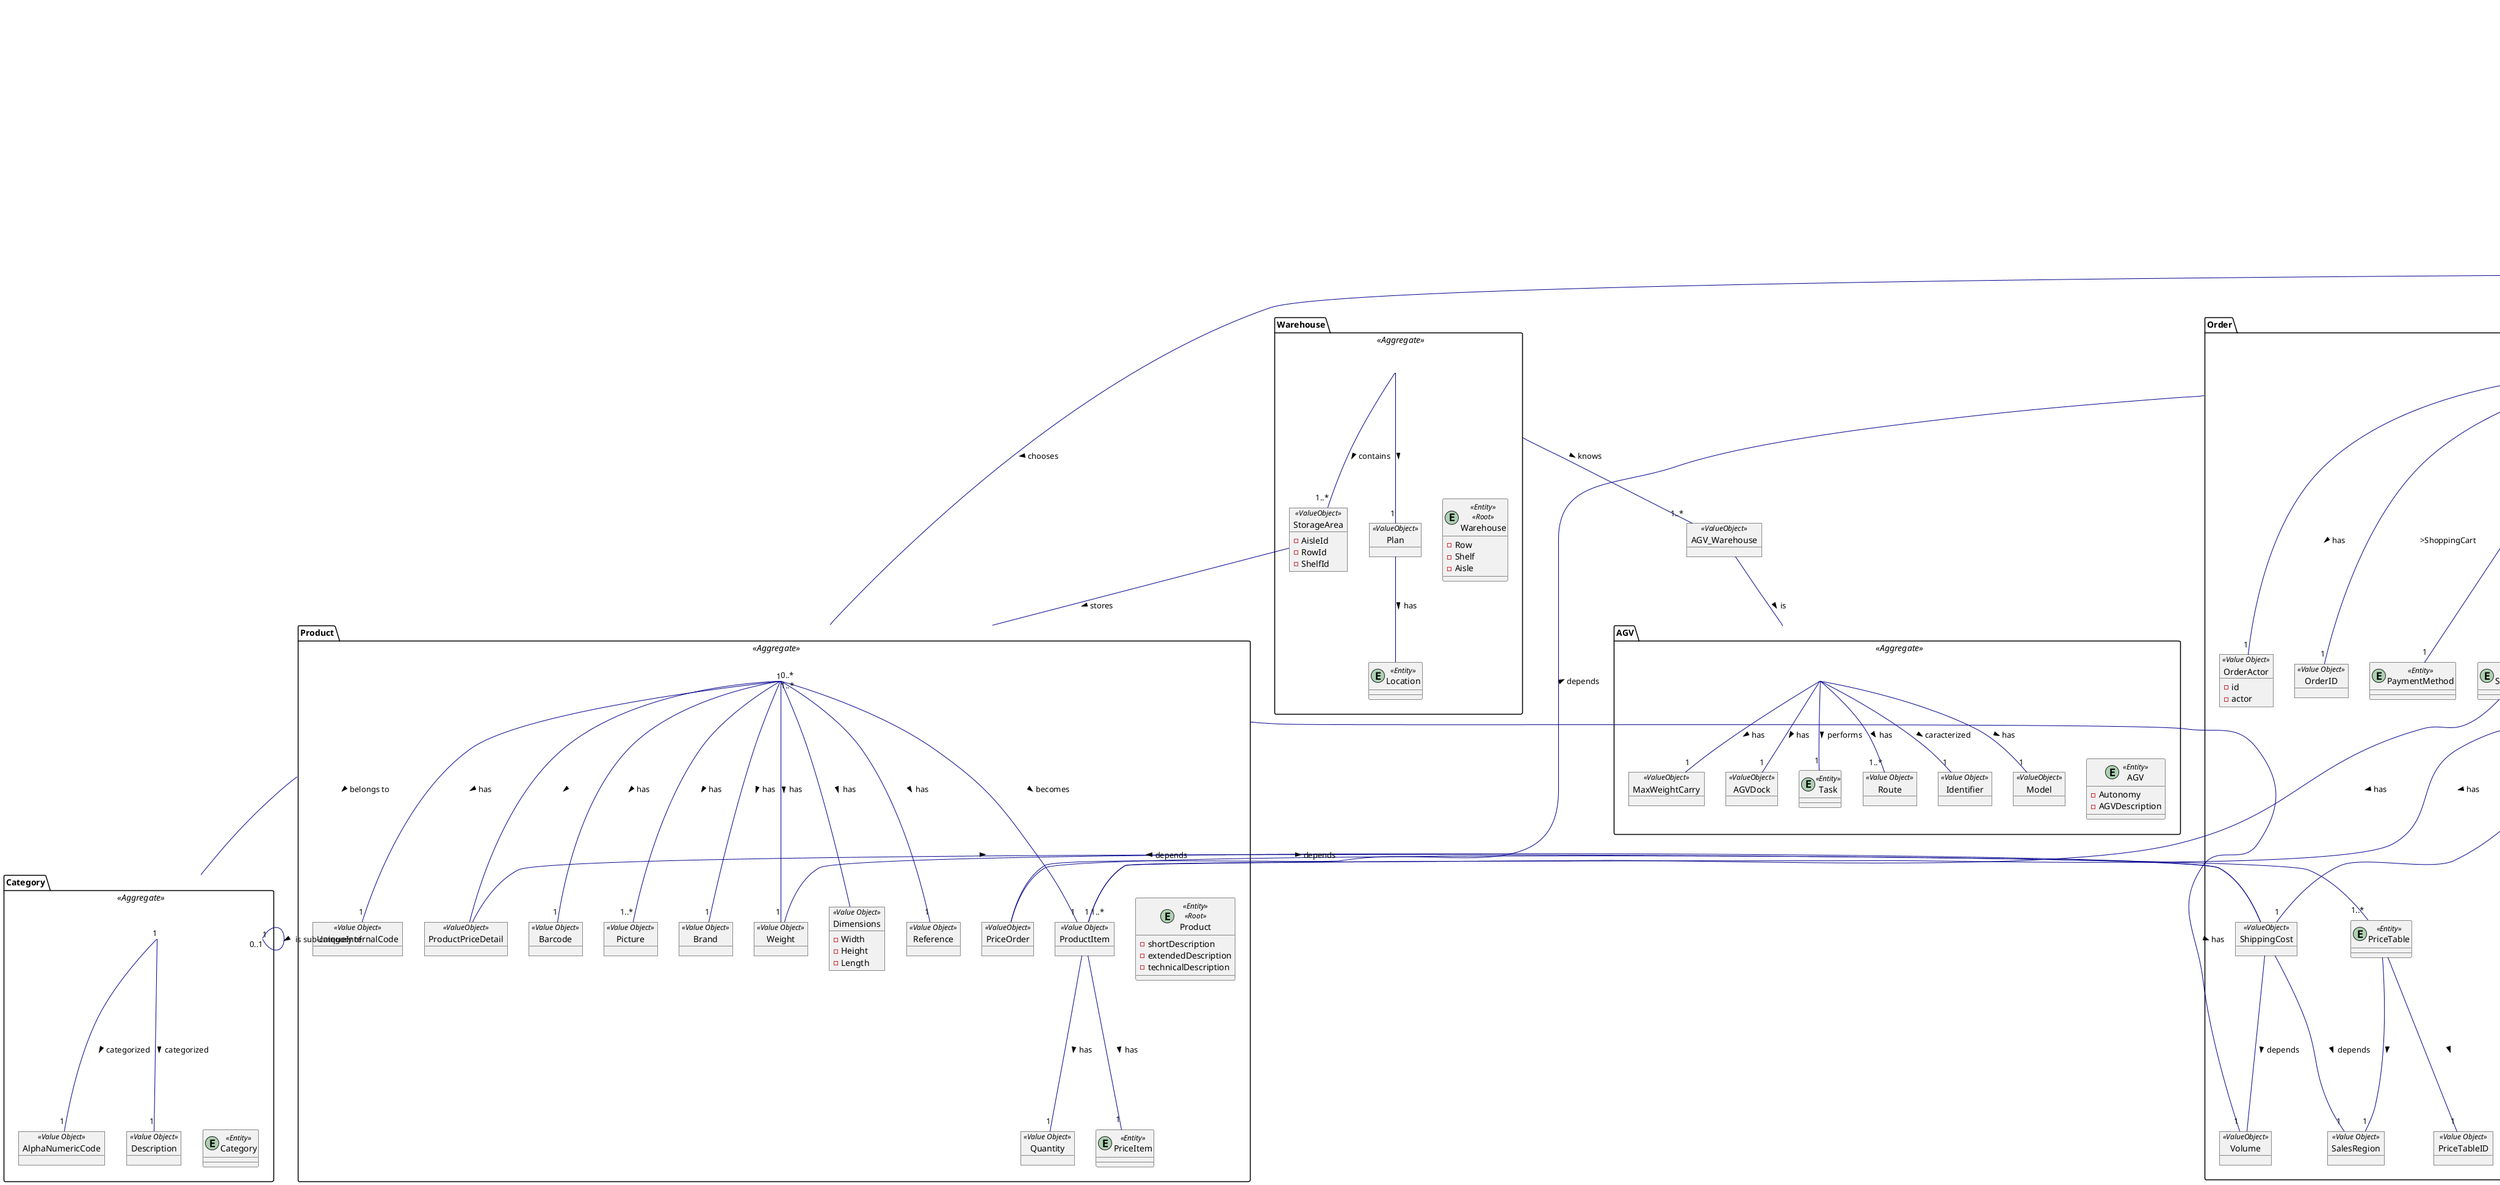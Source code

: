 @startuml
skinparam object {
ArrowColor DarkBlue
}

skinparam stereotypeCBackgroundColor LightBlue


package Category <<Aggregate>> {
    entity Category <<Entity>>

    object AlphaNumericCode <<Value Object>>

    object Description <<Value Object>>
}


package Product <<Aggregate>>{

entity Product <<Entity>> <<Root>> {
- shortDescription
- extendedDescription
- technicalDescription
}

object ProductPriceDetail <<ValueObject>>

object PriceOrder <<ValueObject>>

object Barcode <<Value Object>>

object Picture <<Value Object>>

object Brand <<Value Object>>

object ProductItem <<Value Object>>

object Quantity <<Value Object>>

entity PriceItem <<Entity>>

object Weight <<Value Object>>

object Dimensions <<Value Object>>{
- Width
- Height
- Length
}

object Reference <<Value Object>>

object UniqueInternalCode <<Value Object>>
}

/' OrderManagement '/
package Order <<Aggregate>>{
entity Order <<Entity>> <<Root>>{
- DateTime
}

object OrderActor <<Value Object>>{
- id
- actor
}

object LineOrder <<Value Object>>{
- PriceWithoutTax
}

entity PriceTable <<Entity>>

object PriceTableID <<Value Object>>

object SalesRegion <<Value Object>>

object OrderID <<Value Object>>

entity ShoppingCart <<Entity>>

entity PaymentMethod <<Entity>>

object ShippingCost <<ValueObject>>

object Volume <<ValueObject>>


   entity ShippingMethod <<Entity>>{
    -Type
    }

     object Status <<Value Object>>
}


package Customer <<Aggregate>>{
entity Customer <<Entity>> <<Root>>{
- CustomerID
}

object PhoneNumber <<Value Object>>

object EmailAddress <<Value Object>>

object Name <<Value Object>>

object Gender <<Value Object>>

entity PostalAddress <<ValueObject>> {
- street
- doorNumber
- city
- country
- postalCode
}

object BirthDate <<Value Object>>

object VATIdentifier <<Value Object>>

}


/' WarehouseManagement '/
 package Warehouse <<Aggregate>>{

 entity Warehouse <<Entity>> <<Root>>{
     -Row
     -Shelf
     -Aisle
     }

    object Plan <<ValueObject>>

    entity Location <<Entity>>

     object StorageArea <<ValueObject>> {
         -AisleId
         -RowId
         -ShelfId
         }

 }

 object AGV_Warehouse <<ValueObject>>

package AGV <<Aggregate>>{
 entity AGV <<Entity>>{
     -Autonomy
     -AGVDescription
     }

     object Route <<Value Object>>

     object Identifier <<Value Object>>

     object Model <<ValueObject>>

     object MaxWeightCarry <<ValueObject>>

     object AGVDock <<ValueObject>>

     entity Task <<Entity>>
}


/' Survey '/
package Survey <<Aggregate>>{

    Entity Survey <<Entity>> {
    }

object SurveyAlphaNumericCode <<ValueObject>>

object SurveyDescription <<ValueObject>>

object SurveyPeriod <<ValueObject>>

object SurveyRule <<ValueObject>>

object Topic <<ValueObject>>

}
object GeneralQuestions  <<ValueObject>>
/'Question'/
package Question <<Aggregate>>{
entity Question <<Entity>>

entity Answer <<Entity>>

object Type <<Value Object>>{
{Multiple Choice}
{Free Answer}
{Ordering}
}
}

package SystemUser <<Aggregate>>{
entity User <<Entity>>

object Username <<ValueObject>>

object Password <<ValueObject>>
}


/' User '/
User -- Username : has >
User -- Password : has >
User --- Customer : is an <



/' Customer '/
Customer -- "1" Name : has >
Customer -- "1" Gender : has >
Customer -- "1..*" PostalAddress : has >
Customer -- "1" BirthDate : dateOfBirth >
Customer -- "1" PhoneNumber: has >
Customer -- "1" EmailAddress: has >
Customer -- "0..*" Survey : answers >
Customer -- "1" VATIdentifier : has >


/' Product '/
Product --- "1" Category: belongs to >
Product --- "1..*" Picture: has >
Product --- "1" Barcode: has >
Product --- "1" Brand: has >
ProductPriceDetail -- "1" Product: <
ProductPriceDetail --- "1..*" PriceTable: >
PriceTable --- "1" PriceTableID: >
PriceTable --- "1" SalesRegion: >
Product --- "1" ProductItem: becomes >
ProductItem --- "1" Quantity: has >
ProductItem --- "1" PriceItem : has >
Product --- "1" Reference: has >
Product --- "1" UniqueInternalCode: has >
Product --- Dimensions: has >



/' Category '/
Category --- "1" AlphaNumericCode  : categorized >
Category --- "1" Description  : categorized >
Category "0..1" --- "1" Category: is sub-category of >


/' Warehouse '/
AGV -- "1..*" Route: has >
AGV -- "1" Identifier: caracterized >
AGV -- "1" Model: has >
Warehouse -- "1" Plan: >
AGV -- "1" MaxWeightCarry : has >
AGV -- "1" AGVDock : has >
AGV -- "1" Task : performs >
AGV_Warehouse -- AGV: is >
Warehouse -- "1..*" AGV_Warehouse: knows >
Plan -- Location: has >


/' Survey '/
Survey -- "1..*" SurveyRule: has >
Survey -- "1" SurveyDescription: has >
Survey -- "1" SurveyAlphaNumericCode: caracterized >
Survey -- "1" SurveyPeriod: has >
Survey -- "1" Topic: has >
Survey -- "1..*" GeneralQuestions: has >

Question -- Question: depends >


/' ShippingCost '/
ShippingCost --- Weight: depends >
ShippingCost --- Volume: depends >


/' Order '/
Order --- "1" OrderID : >ShoppingCart
Order --- "1" Status : has >
Order --- "1" OrderActor : has >
Order --- "1" PaymentMethod : has >
Order --- "1" ShippingMethod : has >
Order --- "1" Survey : generates >
ShippingCost --- "1" SalesRegion: depends >
ShippingMethod--- "1" ShippingCost: has >
Product --- "1" Weight: has >
Product --- "1" Volume: has >

LineOrder --- "1" Order: >
LineOrder --- "1" ProductItem: has >
PriceOrder --- Order: depends >
PriceOrder --- ShippingCost: depends >


/'ShoppingCart '/
ShoppingCart --- "1..*" ProductItem: has >

/'  Question '/
Question --- "1..*" Answer: has >
Question --- "1" GeneralQuestions: is <
Answer --- "1" Type: has >



/' Joined Aggregates '/
Customer "1" -- "0..*" Order: places >
Customer "1" -- "0..*" Product: chooses >
Warehouse -- "1..*" StorageArea: contains >
StorageArea -- "1..*" Product: stores >
@enduml